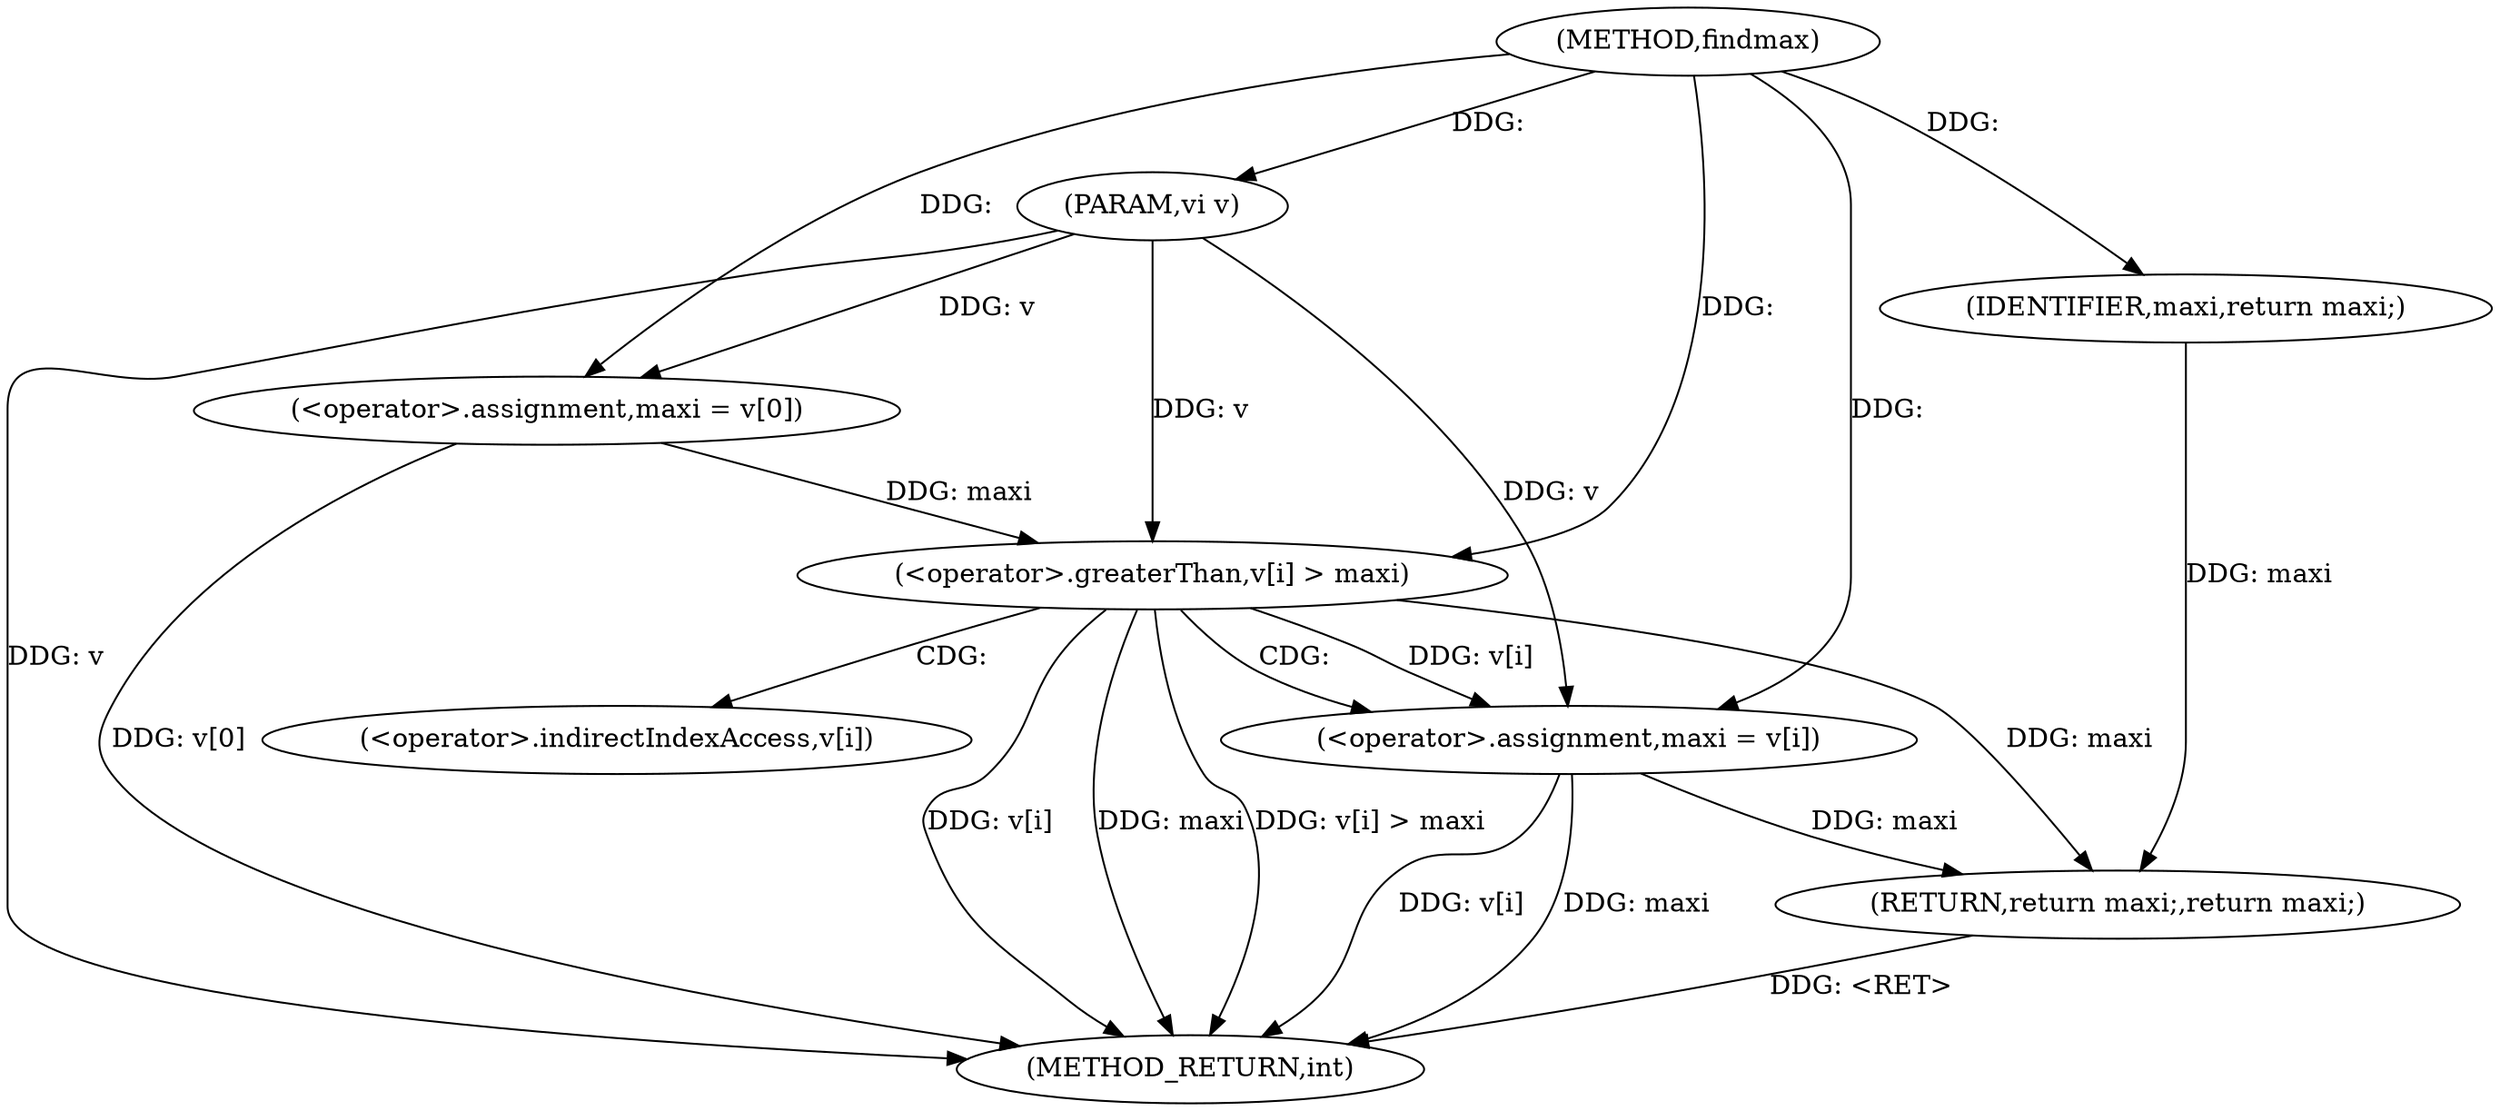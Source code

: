 digraph "findmax" {  
"1000334" [label = "(METHOD,findmax)" ]
"1000356" [label = "(METHOD_RETURN,int)" ]
"1000335" [label = "(PARAM,vi v)" ]
"1000338" [label = "(<operator>.assignment,maxi = v[0])" ]
"1000354" [label = "(RETURN,return maxi;,return maxi;)" ]
"1000344" [label = "(<operator>.greaterThan,v[i] > maxi)" ]
"1000349" [label = "(<operator>.assignment,maxi = v[i])" ]
"1000355" [label = "(IDENTIFIER,maxi,return maxi;)" ]
"1000351" [label = "(<operator>.indirectIndexAccess,v[i])" ]
  "1000335" -> "1000356"  [ label = "DDG: v"] 
  "1000338" -> "1000356"  [ label = "DDG: v[0]"] 
  "1000344" -> "1000356"  [ label = "DDG: v[i]"] 
  "1000344" -> "1000356"  [ label = "DDG: maxi"] 
  "1000344" -> "1000356"  [ label = "DDG: v[i] > maxi"] 
  "1000349" -> "1000356"  [ label = "DDG: maxi"] 
  "1000349" -> "1000356"  [ label = "DDG: v[i]"] 
  "1000354" -> "1000356"  [ label = "DDG: <RET>"] 
  "1000334" -> "1000335"  [ label = "DDG: "] 
  "1000335" -> "1000338"  [ label = "DDG: v"] 
  "1000355" -> "1000354"  [ label = "DDG: maxi"] 
  "1000344" -> "1000354"  [ label = "DDG: maxi"] 
  "1000349" -> "1000354"  [ label = "DDG: maxi"] 
  "1000334" -> "1000338"  [ label = "DDG: "] 
  "1000344" -> "1000349"  [ label = "DDG: v[i]"] 
  "1000335" -> "1000349"  [ label = "DDG: v"] 
  "1000334" -> "1000355"  [ label = "DDG: "] 
  "1000335" -> "1000344"  [ label = "DDG: v"] 
  "1000338" -> "1000344"  [ label = "DDG: maxi"] 
  "1000334" -> "1000344"  [ label = "DDG: "] 
  "1000334" -> "1000349"  [ label = "DDG: "] 
  "1000344" -> "1000351"  [ label = "CDG: "] 
  "1000344" -> "1000349"  [ label = "CDG: "] 
}
